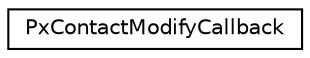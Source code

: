 digraph "Graphical Class Hierarchy"
{
  edge [fontname="Helvetica",fontsize="10",labelfontname="Helvetica",labelfontsize="10"];
  node [fontname="Helvetica",fontsize="10",shape=record];
  rankdir="LR";
  Node0 [label="PxContactModifyCallback",height=0.2,width=0.4,color="black", fillcolor="white", style="filled",URL="$classPxContactModifyCallback.html",tooltip="An interface class that the user can implement in order to modify contact constraints. "];
}
